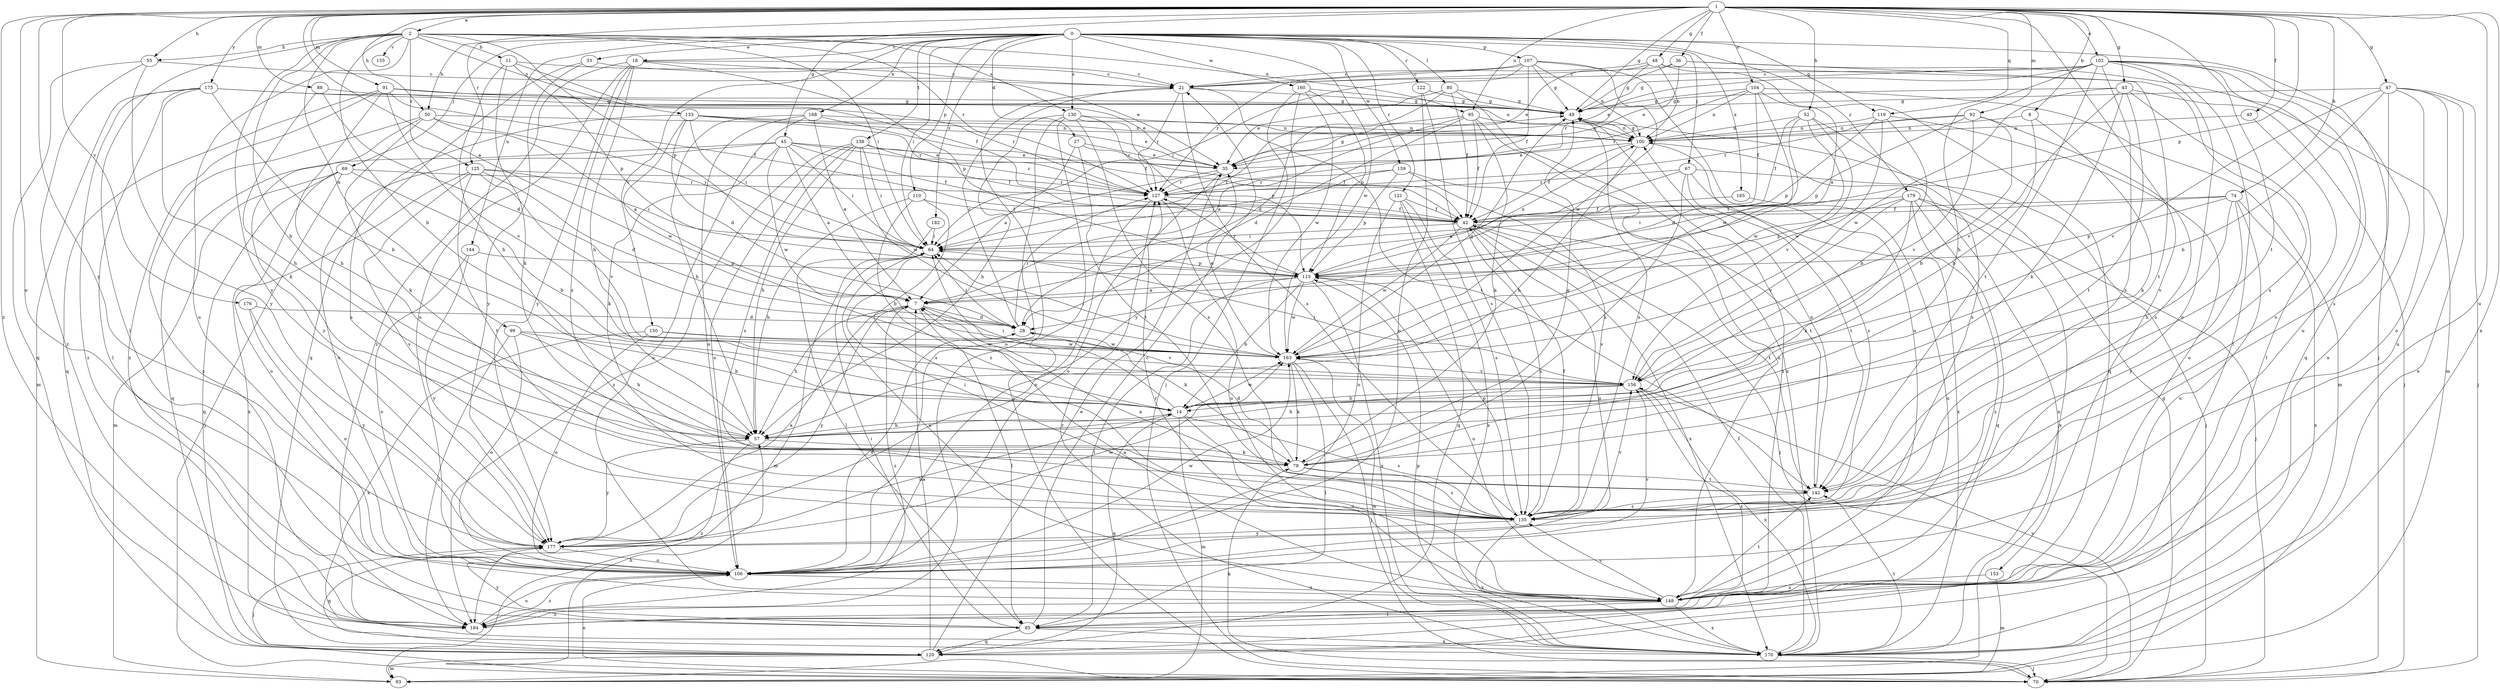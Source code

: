 strict digraph  {
0;
1;
2;
7;
8;
11;
14;
18;
21;
27;
28;
33;
35;
36;
40;
42;
43;
45;
47;
48;
49;
50;
52;
55;
57;
64;
67;
69;
70;
74;
78;
80;
85;
88;
91;
92;
93;
95;
99;
100;
102;
104;
106;
107;
110;
113;
119;
120;
121;
122;
125;
127;
130;
133;
135;
138;
142;
144;
148;
150;
153;
155;
156;
159;
160;
163;
165;
168;
170;
173;
176;
177;
179;
182;
184;
0 -> 18  [label=c];
0 -> 27  [label=d];
0 -> 33  [label=e];
0 -> 50  [label=h];
0 -> 64  [label=i];
0 -> 67  [label=j];
0 -> 69  [label=j];
0 -> 70  [label=j];
0 -> 80  [label=l];
0 -> 107  [label=p];
0 -> 110  [label=p];
0 -> 119  [label=q];
0 -> 121  [label=r];
0 -> 122  [label=r];
0 -> 130  [label=s];
0 -> 138  [label=t];
0 -> 144  [label=u];
0 -> 150  [label=v];
0 -> 159  [label=w];
0 -> 160  [label=w];
0 -> 163  [label=w];
0 -> 165  [label=x];
0 -> 168  [label=x];
0 -> 179  [label=z];
0 -> 182  [label=z];
1 -> 2  [label=a];
1 -> 7  [label=a];
1 -> 8  [label=b];
1 -> 36  [label=f];
1 -> 40  [label=f];
1 -> 43  [label=g];
1 -> 45  [label=g];
1 -> 47  [label=g];
1 -> 48  [label=g];
1 -> 49  [label=g];
1 -> 50  [label=h];
1 -> 52  [label=h];
1 -> 55  [label=h];
1 -> 74  [label=k];
1 -> 88  [label=m];
1 -> 91  [label=m];
1 -> 92  [label=m];
1 -> 95  [label=n];
1 -> 102  [label=o];
1 -> 104  [label=o];
1 -> 106  [label=o];
1 -> 113  [label=p];
1 -> 119  [label=q];
1 -> 125  [label=r];
1 -> 142  [label=t];
1 -> 148  [label=u];
1 -> 153  [label=v];
1 -> 170  [label=x];
1 -> 173  [label=y];
1 -> 176  [label=y];
1 -> 177  [label=y];
1 -> 184  [label=z];
2 -> 11  [label=b];
2 -> 14  [label=b];
2 -> 55  [label=h];
2 -> 57  [label=h];
2 -> 64  [label=i];
2 -> 85  [label=l];
2 -> 95  [label=n];
2 -> 99  [label=n];
2 -> 113  [label=p];
2 -> 125  [label=r];
2 -> 127  [label=r];
2 -> 130  [label=s];
2 -> 133  [label=s];
2 -> 148  [label=u];
2 -> 155  [label=v];
2 -> 177  [label=y];
7 -> 28  [label=d];
7 -> 57  [label=h];
7 -> 78  [label=k];
7 -> 85  [label=l];
7 -> 177  [label=y];
7 -> 184  [label=z];
8 -> 14  [label=b];
8 -> 78  [label=k];
8 -> 100  [label=n];
11 -> 21  [label=c];
11 -> 42  [label=f];
11 -> 57  [label=h];
11 -> 78  [label=k];
11 -> 113  [label=p];
14 -> 57  [label=h];
14 -> 64  [label=i];
14 -> 93  [label=m];
14 -> 120  [label=q];
14 -> 135  [label=s];
14 -> 148  [label=u];
14 -> 163  [label=w];
18 -> 21  [label=c];
18 -> 35  [label=e];
18 -> 57  [label=h];
18 -> 106  [label=o];
18 -> 113  [label=p];
18 -> 135  [label=s];
18 -> 177  [label=y];
18 -> 184  [label=z];
21 -> 49  [label=g];
21 -> 127  [label=r];
21 -> 135  [label=s];
21 -> 142  [label=t];
21 -> 184  [label=z];
27 -> 7  [label=a];
27 -> 35  [label=e];
27 -> 42  [label=f];
27 -> 142  [label=t];
28 -> 21  [label=c];
28 -> 64  [label=i];
28 -> 127  [label=r];
28 -> 163  [label=w];
33 -> 21  [label=c];
33 -> 120  [label=q];
33 -> 177  [label=y];
35 -> 49  [label=g];
35 -> 64  [label=i];
35 -> 106  [label=o];
35 -> 127  [label=r];
36 -> 21  [label=c];
36 -> 35  [label=e];
36 -> 49  [label=g];
36 -> 93  [label=m];
36 -> 135  [label=s];
40 -> 100  [label=n];
40 -> 135  [label=s];
42 -> 64  [label=i];
42 -> 70  [label=j];
42 -> 106  [label=o];
42 -> 135  [label=s];
42 -> 142  [label=t];
42 -> 163  [label=w];
42 -> 170  [label=x];
43 -> 49  [label=g];
43 -> 70  [label=j];
43 -> 78  [label=k];
43 -> 85  [label=l];
43 -> 142  [label=t];
43 -> 156  [label=v];
43 -> 163  [label=w];
45 -> 7  [label=a];
45 -> 35  [label=e];
45 -> 42  [label=f];
45 -> 64  [label=i];
45 -> 78  [label=k];
45 -> 106  [label=o];
45 -> 120  [label=q];
45 -> 127  [label=r];
45 -> 163  [label=w];
47 -> 14  [label=b];
47 -> 49  [label=g];
47 -> 70  [label=j];
47 -> 106  [label=o];
47 -> 135  [label=s];
47 -> 148  [label=u];
47 -> 156  [label=v];
47 -> 170  [label=x];
48 -> 7  [label=a];
48 -> 21  [label=c];
48 -> 35  [label=e];
48 -> 100  [label=n];
48 -> 127  [label=r];
48 -> 142  [label=t];
49 -> 100  [label=n];
49 -> 135  [label=s];
49 -> 184  [label=z];
50 -> 7  [label=a];
50 -> 64  [label=i];
50 -> 78  [label=k];
50 -> 100  [label=n];
50 -> 177  [label=y];
50 -> 184  [label=z];
52 -> 28  [label=d];
52 -> 42  [label=f];
52 -> 100  [label=n];
52 -> 135  [label=s];
52 -> 156  [label=v];
52 -> 163  [label=w];
55 -> 21  [label=c];
55 -> 120  [label=q];
55 -> 177  [label=y];
55 -> 184  [label=z];
57 -> 78  [label=k];
57 -> 177  [label=y];
57 -> 184  [label=z];
64 -> 93  [label=m];
64 -> 113  [label=p];
64 -> 148  [label=u];
67 -> 7  [label=a];
67 -> 70  [label=j];
67 -> 78  [label=k];
67 -> 127  [label=r];
67 -> 142  [label=t];
67 -> 170  [label=x];
69 -> 14  [label=b];
69 -> 70  [label=j];
69 -> 93  [label=m];
69 -> 120  [label=q];
69 -> 127  [label=r];
69 -> 170  [label=x];
70 -> 49  [label=g];
70 -> 57  [label=h];
70 -> 78  [label=k];
70 -> 106  [label=o];
70 -> 156  [label=v];
74 -> 42  [label=f];
74 -> 57  [label=h];
74 -> 64  [label=i];
74 -> 113  [label=p];
74 -> 148  [label=u];
74 -> 170  [label=x];
74 -> 177  [label=y];
78 -> 28  [label=d];
78 -> 49  [label=g];
78 -> 135  [label=s];
78 -> 142  [label=t];
80 -> 28  [label=d];
80 -> 35  [label=e];
80 -> 42  [label=f];
80 -> 49  [label=g];
80 -> 170  [label=x];
85 -> 21  [label=c];
85 -> 64  [label=i];
85 -> 120  [label=q];
85 -> 170  [label=x];
85 -> 177  [label=y];
88 -> 28  [label=d];
88 -> 49  [label=g];
88 -> 57  [label=h];
91 -> 42  [label=f];
91 -> 49  [label=g];
91 -> 57  [label=h];
91 -> 100  [label=n];
91 -> 120  [label=q];
91 -> 127  [label=r];
91 -> 156  [label=v];
91 -> 184  [label=z];
92 -> 14  [label=b];
92 -> 100  [label=n];
92 -> 113  [label=p];
92 -> 127  [label=r];
92 -> 135  [label=s];
92 -> 156  [label=v];
93 -> 100  [label=n];
95 -> 7  [label=a];
95 -> 28  [label=d];
95 -> 42  [label=f];
95 -> 64  [label=i];
95 -> 78  [label=k];
95 -> 100  [label=n];
95 -> 148  [label=u];
99 -> 14  [label=b];
99 -> 57  [label=h];
99 -> 106  [label=o];
99 -> 163  [label=w];
99 -> 184  [label=z];
100 -> 35  [label=e];
100 -> 42  [label=f];
100 -> 49  [label=g];
100 -> 57  [label=h];
100 -> 135  [label=s];
102 -> 21  [label=c];
102 -> 35  [label=e];
102 -> 49  [label=g];
102 -> 57  [label=h];
102 -> 85  [label=l];
102 -> 106  [label=o];
102 -> 120  [label=q];
102 -> 135  [label=s];
102 -> 142  [label=t];
102 -> 148  [label=u];
102 -> 170  [label=x];
104 -> 42  [label=f];
104 -> 49  [label=g];
104 -> 93  [label=m];
104 -> 100  [label=n];
104 -> 120  [label=q];
104 -> 127  [label=r];
104 -> 163  [label=w];
106 -> 28  [label=d];
106 -> 148  [label=u];
106 -> 156  [label=v];
106 -> 163  [label=w];
106 -> 184  [label=z];
107 -> 21  [label=c];
107 -> 42  [label=f];
107 -> 49  [label=g];
107 -> 64  [label=i];
107 -> 100  [label=n];
107 -> 127  [label=r];
107 -> 148  [label=u];
107 -> 163  [label=w];
110 -> 14  [label=b];
110 -> 42  [label=f];
110 -> 57  [label=h];
110 -> 135  [label=s];
113 -> 7  [label=a];
113 -> 14  [label=b];
113 -> 85  [label=l];
113 -> 100  [label=n];
113 -> 127  [label=r];
113 -> 148  [label=u];
113 -> 163  [label=w];
113 -> 170  [label=x];
119 -> 14  [label=b];
119 -> 100  [label=n];
119 -> 113  [label=p];
119 -> 148  [label=u];
119 -> 163  [label=w];
120 -> 7  [label=a];
120 -> 35  [label=e];
120 -> 93  [label=m];
121 -> 42  [label=f];
121 -> 106  [label=o];
121 -> 120  [label=q];
121 -> 135  [label=s];
121 -> 170  [label=x];
122 -> 49  [label=g];
122 -> 106  [label=o];
122 -> 135  [label=s];
125 -> 28  [label=d];
125 -> 64  [label=i];
125 -> 106  [label=o];
125 -> 127  [label=r];
125 -> 135  [label=s];
125 -> 142  [label=t];
125 -> 156  [label=v];
127 -> 42  [label=f];
127 -> 106  [label=o];
127 -> 148  [label=u];
130 -> 57  [label=h];
130 -> 70  [label=j];
130 -> 100  [label=n];
130 -> 106  [label=o];
130 -> 113  [label=p];
130 -> 127  [label=r];
130 -> 135  [label=s];
133 -> 28  [label=d];
133 -> 35  [label=e];
133 -> 64  [label=i];
133 -> 100  [label=n];
133 -> 127  [label=r];
133 -> 135  [label=s];
133 -> 163  [label=w];
135 -> 7  [label=a];
135 -> 42  [label=f];
135 -> 64  [label=i];
135 -> 113  [label=p];
135 -> 156  [label=v];
135 -> 170  [label=x];
135 -> 177  [label=y];
138 -> 35  [label=e];
138 -> 42  [label=f];
138 -> 57  [label=h];
138 -> 64  [label=i];
138 -> 106  [label=o];
138 -> 135  [label=s];
138 -> 163  [label=w];
138 -> 184  [label=z];
142 -> 100  [label=n];
142 -> 135  [label=s];
144 -> 106  [label=o];
144 -> 113  [label=p];
144 -> 177  [label=y];
148 -> 7  [label=a];
148 -> 85  [label=l];
148 -> 127  [label=r];
148 -> 135  [label=s];
148 -> 142  [label=t];
148 -> 170  [label=x];
148 -> 184  [label=z];
150 -> 106  [label=o];
150 -> 156  [label=v];
150 -> 163  [label=w];
150 -> 170  [label=x];
153 -> 93  [label=m];
153 -> 148  [label=u];
156 -> 14  [label=b];
156 -> 57  [label=h];
156 -> 64  [label=i];
156 -> 170  [label=x];
156 -> 184  [label=z];
159 -> 64  [label=i];
159 -> 113  [label=p];
159 -> 127  [label=r];
159 -> 135  [label=s];
159 -> 142  [label=t];
160 -> 49  [label=g];
160 -> 70  [label=j];
160 -> 113  [label=p];
160 -> 163  [label=w];
160 -> 177  [label=y];
163 -> 35  [label=e];
163 -> 49  [label=g];
163 -> 64  [label=i];
163 -> 70  [label=j];
163 -> 78  [label=k];
163 -> 85  [label=l];
163 -> 156  [label=v];
165 -> 42  [label=f];
165 -> 148  [label=u];
168 -> 7  [label=a];
168 -> 42  [label=f];
168 -> 57  [label=h];
168 -> 100  [label=n];
168 -> 106  [label=o];
168 -> 148  [label=u];
170 -> 42  [label=f];
170 -> 70  [label=j];
170 -> 113  [label=p];
170 -> 127  [label=r];
170 -> 142  [label=t];
170 -> 163  [label=w];
173 -> 14  [label=b];
173 -> 35  [label=e];
173 -> 49  [label=g];
173 -> 78  [label=k];
173 -> 85  [label=l];
173 -> 93  [label=m];
173 -> 184  [label=z];
176 -> 28  [label=d];
176 -> 106  [label=o];
176 -> 177  [label=y];
177 -> 7  [label=a];
177 -> 14  [label=b];
177 -> 70  [label=j];
177 -> 106  [label=o];
177 -> 120  [label=q];
177 -> 163  [label=w];
179 -> 42  [label=f];
179 -> 70  [label=j];
179 -> 78  [label=k];
179 -> 113  [label=p];
179 -> 120  [label=q];
179 -> 156  [label=v];
179 -> 170  [label=x];
179 -> 184  [label=z];
182 -> 64  [label=i];
182 -> 85  [label=l];
184 -> 106  [label=o];
}
